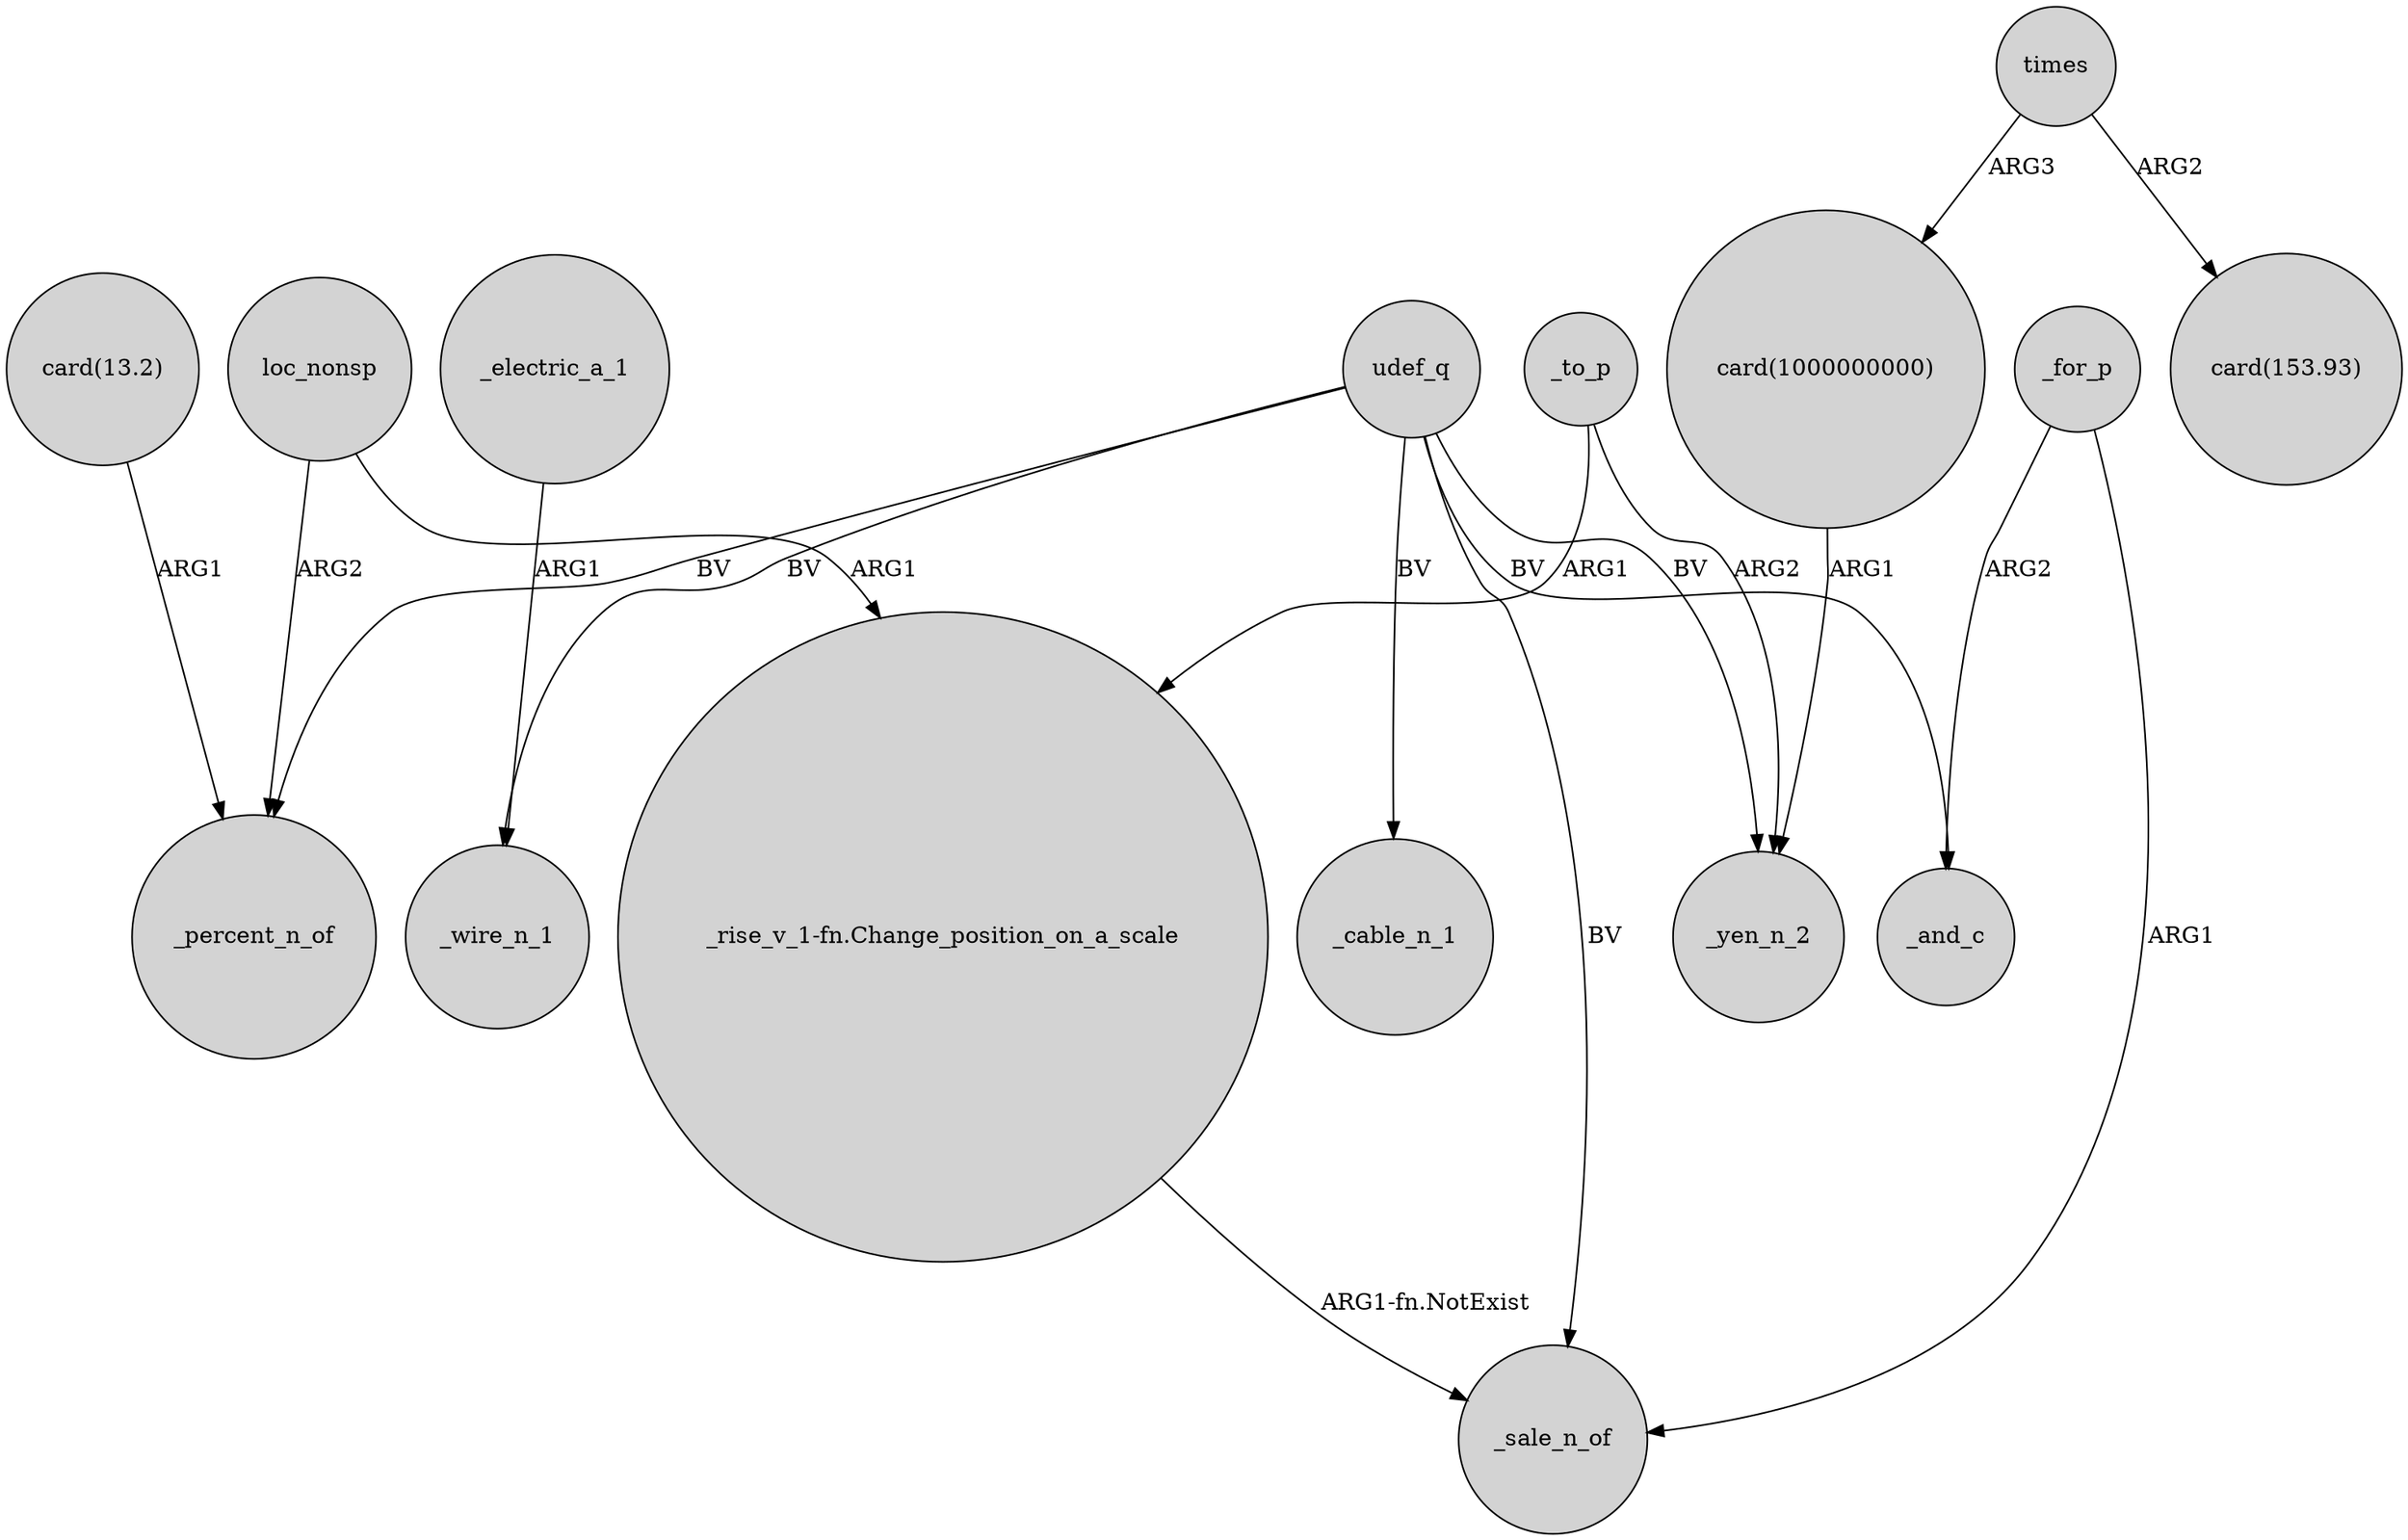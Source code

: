 digraph {
	node [shape=circle style=filled]
	udef_q -> _wire_n_1 [label=BV]
	"card(13.2)" -> _percent_n_of [label=ARG1]
	_to_p -> _yen_n_2 [label=ARG2]
	times -> "card(153.93)" [label=ARG2]
	_for_p -> _and_c [label=ARG2]
	udef_q -> _yen_n_2 [label=BV]
	"card(1000000000)" -> _yen_n_2 [label=ARG1]
	loc_nonsp -> _percent_n_of [label=ARG2]
	udef_q -> _percent_n_of [label=BV]
	_electric_a_1 -> _wire_n_1 [label=ARG1]
	loc_nonsp -> "_rise_v_1-fn.Change_position_on_a_scale" [label=ARG1]
	_for_p -> _sale_n_of [label=ARG1]
	udef_q -> _and_c [label=BV]
	_to_p -> "_rise_v_1-fn.Change_position_on_a_scale" [label=ARG1]
	"_rise_v_1-fn.Change_position_on_a_scale" -> _sale_n_of [label="ARG1-fn.NotExist"]
	times -> "card(1000000000)" [label=ARG3]
	udef_q -> _cable_n_1 [label=BV]
	udef_q -> _sale_n_of [label=BV]
}
